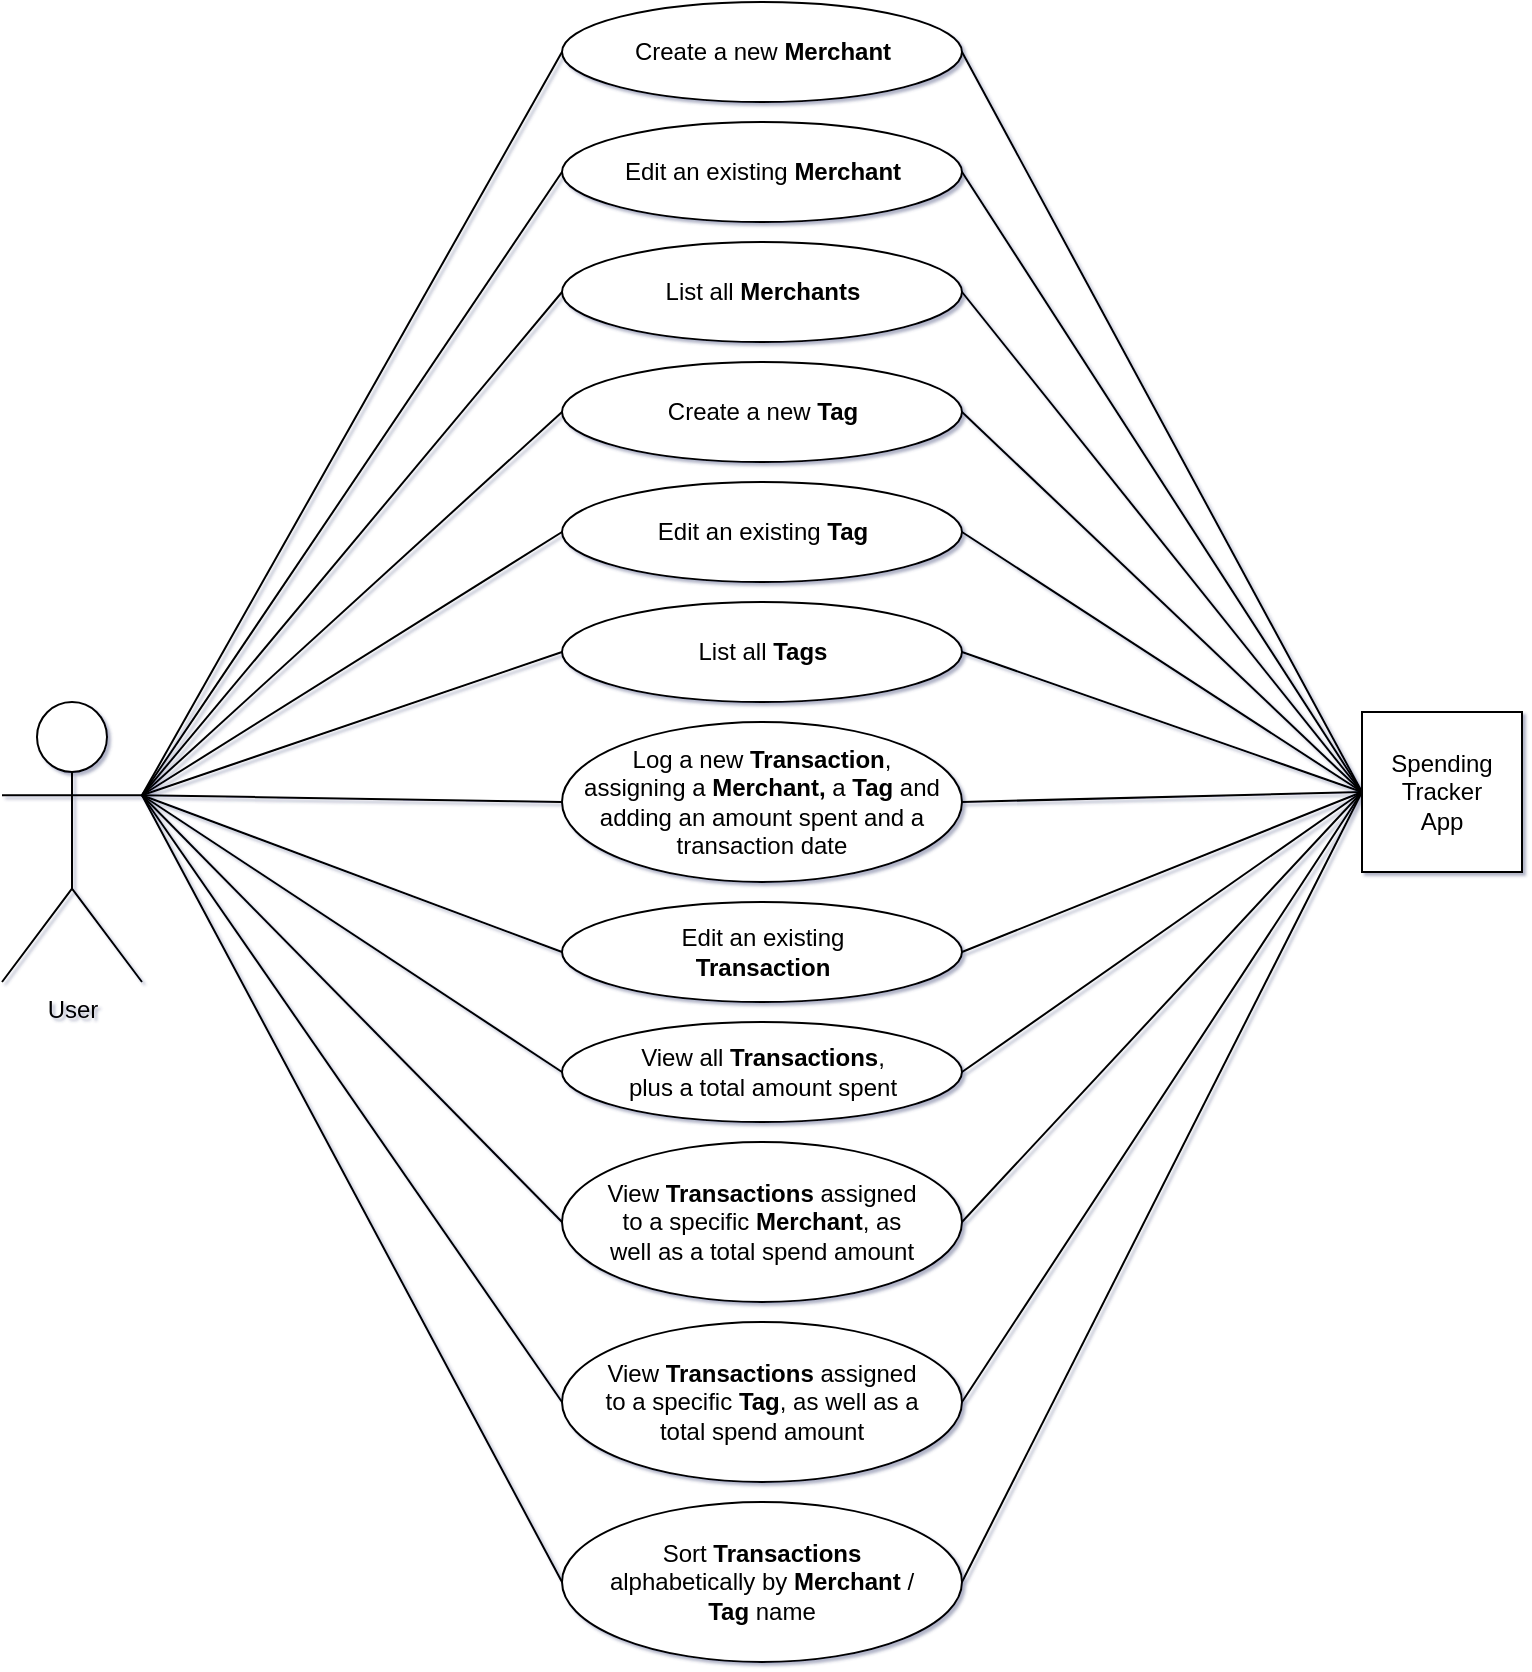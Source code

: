 <mxfile version="13.7.7" type="github">
  <diagram id="21InFQPrrHA33nDl3oOv" name="Page-1">
    <mxGraphModel dx="946" dy="542" grid="1" gridSize="10" guides="1" tooltips="1" connect="1" arrows="1" fold="1" page="1" pageScale="1" pageWidth="827" pageHeight="1169" background="none" math="0" shadow="1">
      <root>
        <mxCell id="0" />
        <mxCell id="1" parent="0" />
        <mxCell id="mGnhYhnjP5KmPgtmUMEQ-4" value="" style="ellipse;whiteSpace=wrap;html=1;" parent="1" vertex="1">
          <mxGeometry x="314" y="160" width="200" height="50" as="geometry" />
        </mxCell>
        <mxCell id="mGnhYhnjP5KmPgtmUMEQ-5" value="Create a new &lt;b&gt;Merchant&lt;/b&gt;" style="text;html=1;strokeColor=none;fillColor=none;align=center;verticalAlign=middle;whiteSpace=wrap;rounded=0;" parent="1" vertex="1">
          <mxGeometry x="341.5" y="165" width="145" height="40" as="geometry" />
        </mxCell>
        <mxCell id="mGnhYhnjP5KmPgtmUMEQ-7" value="" style="ellipse;whiteSpace=wrap;html=1;" parent="1" vertex="1">
          <mxGeometry x="314" y="340" width="200" height="50" as="geometry" />
        </mxCell>
        <mxCell id="mGnhYhnjP5KmPgtmUMEQ-8" value="Create a new &lt;b&gt;Tag&lt;/b&gt;" style="text;html=1;strokeColor=none;fillColor=none;align=center;verticalAlign=middle;whiteSpace=wrap;rounded=0;" parent="1" vertex="1">
          <mxGeometry x="341.5" y="345" width="145" height="40" as="geometry" />
        </mxCell>
        <mxCell id="mGnhYhnjP5KmPgtmUMEQ-9" value="" style="ellipse;whiteSpace=wrap;html=1;" parent="1" vertex="1">
          <mxGeometry x="314" y="220" width="200" height="50" as="geometry" />
        </mxCell>
        <mxCell id="mGnhYhnjP5KmPgtmUMEQ-10" value="Edit an existing &lt;b&gt;Merchant&lt;/b&gt;" style="text;html=1;strokeColor=none;fillColor=none;align=center;verticalAlign=middle;whiteSpace=wrap;rounded=0;" parent="1" vertex="1">
          <mxGeometry x="341.5" y="225" width="145" height="40" as="geometry" />
        </mxCell>
        <mxCell id="mGnhYhnjP5KmPgtmUMEQ-11" value="" style="ellipse;whiteSpace=wrap;html=1;" parent="1" vertex="1">
          <mxGeometry x="314" y="400" width="200" height="50" as="geometry" />
        </mxCell>
        <mxCell id="mGnhYhnjP5KmPgtmUMEQ-12" value="Edit an existing &lt;b&gt;Tag&lt;/b&gt;" style="text;html=1;strokeColor=none;fillColor=none;align=center;verticalAlign=middle;whiteSpace=wrap;rounded=0;" parent="1" vertex="1">
          <mxGeometry x="341.5" y="405" width="145" height="40" as="geometry" />
        </mxCell>
        <mxCell id="mGnhYhnjP5KmPgtmUMEQ-13" value="" style="ellipse;whiteSpace=wrap;html=1;" parent="1" vertex="1">
          <mxGeometry x="314" y="670" width="200" height="50" as="geometry" />
        </mxCell>
        <mxCell id="mGnhYhnjP5KmPgtmUMEQ-14" value="View all &lt;b&gt;Transactions&lt;/b&gt;, plus a total amount spent" style="text;html=1;strokeColor=none;fillColor=none;align=center;verticalAlign=middle;whiteSpace=wrap;rounded=0;" parent="1" vertex="1">
          <mxGeometry x="341.5" y="675" width="145" height="40" as="geometry" />
        </mxCell>
        <mxCell id="mGnhYhnjP5KmPgtmUMEQ-15" value="" style="ellipse;whiteSpace=wrap;html=1;" parent="1" vertex="1">
          <mxGeometry x="314" y="520" width="200" height="80" as="geometry" />
        </mxCell>
        <mxCell id="mGnhYhnjP5KmPgtmUMEQ-16" value="Log a new &lt;b&gt;Transaction&lt;/b&gt;, assigning a &lt;b&gt;Merchant,&lt;/b&gt;&amp;nbsp;a&amp;nbsp;&lt;b&gt;Tag&lt;/b&gt; and adding an amount spent and a transaction date" style="text;html=1;strokeColor=none;fillColor=none;align=center;verticalAlign=middle;whiteSpace=wrap;rounded=0;" parent="1" vertex="1">
          <mxGeometry x="324" y="540" width="180" height="40" as="geometry" />
        </mxCell>
        <mxCell id="mGnhYhnjP5KmPgtmUMEQ-17" value="" style="ellipse;whiteSpace=wrap;html=1;" parent="1" vertex="1">
          <mxGeometry x="314" y="730" width="200" height="80" as="geometry" />
        </mxCell>
        <mxCell id="mGnhYhnjP5KmPgtmUMEQ-18" value="View &lt;b&gt;Transactions&lt;/b&gt; assigned to a specific &lt;b&gt;Merchant&lt;/b&gt;, as well as a total spend amount" style="text;html=1;strokeColor=none;fillColor=none;align=center;verticalAlign=middle;whiteSpace=wrap;rounded=0;" parent="1" vertex="1">
          <mxGeometry x="334" y="750" width="160" height="40" as="geometry" />
        </mxCell>
        <mxCell id="mGnhYhnjP5KmPgtmUMEQ-20" value="" style="ellipse;whiteSpace=wrap;html=1;" parent="1" vertex="1">
          <mxGeometry x="314" y="820" width="200" height="80" as="geometry" />
        </mxCell>
        <mxCell id="mGnhYhnjP5KmPgtmUMEQ-21" value="View &lt;b&gt;Transactions&lt;/b&gt; assigned to a specific &lt;b&gt;Tag&lt;/b&gt;, as well as a total spend amount" style="text;html=1;strokeColor=none;fillColor=none;align=center;verticalAlign=middle;whiteSpace=wrap;rounded=0;" parent="1" vertex="1">
          <mxGeometry x="334" y="840" width="160" height="40" as="geometry" />
        </mxCell>
        <mxCell id="mGnhYhnjP5KmPgtmUMEQ-22" value="" style="ellipse;whiteSpace=wrap;html=1;" parent="1" vertex="1">
          <mxGeometry x="314" y="910" width="200" height="80" as="geometry" />
        </mxCell>
        <mxCell id="mGnhYhnjP5KmPgtmUMEQ-23" value="Sort &lt;b&gt;Transactions&lt;/b&gt; alphabetically by &lt;b&gt;Merchant&lt;/b&gt; / &lt;b&gt;Tag&lt;/b&gt; name" style="text;html=1;strokeColor=none;fillColor=none;align=center;verticalAlign=middle;whiteSpace=wrap;rounded=0;" parent="1" vertex="1">
          <mxGeometry x="334" y="930" width="160" height="40" as="geometry" />
        </mxCell>
        <mxCell id="wHaU4OHXkfwTbFJblGTH-1" style="rounded=0;orthogonalLoop=1;jettySize=auto;html=1;exitX=1;exitY=0.333;exitDx=0;exitDy=0;exitPerimeter=0;entryX=0;entryY=0.5;entryDx=0;entryDy=0;startArrow=none;startFill=0;endArrow=none;endFill=0;" parent="1" source="mGnhYhnjP5KmPgtmUMEQ-24" target="mGnhYhnjP5KmPgtmUMEQ-9" edge="1">
          <mxGeometry relative="1" as="geometry">
            <mxPoint x="284" y="320" as="targetPoint" />
          </mxGeometry>
        </mxCell>
        <mxCell id="wHaU4OHXkfwTbFJblGTH-2" style="edgeStyle=none;rounded=0;orthogonalLoop=1;jettySize=auto;html=1;exitX=1;exitY=0.333;exitDx=0;exitDy=0;exitPerimeter=0;entryX=0;entryY=0.5;entryDx=0;entryDy=0;startArrow=none;startFill=0;endArrow=none;endFill=0;" parent="1" source="mGnhYhnjP5KmPgtmUMEQ-24" target="mGnhYhnjP5KmPgtmUMEQ-7" edge="1">
          <mxGeometry relative="1" as="geometry" />
        </mxCell>
        <mxCell id="wHaU4OHXkfwTbFJblGTH-3" style="edgeStyle=none;rounded=0;orthogonalLoop=1;jettySize=auto;html=1;exitX=1;exitY=0.333;exitDx=0;exitDy=0;exitPerimeter=0;entryX=0;entryY=0.5;entryDx=0;entryDy=0;startArrow=none;startFill=0;endArrow=none;endFill=0;" parent="1" source="mGnhYhnjP5KmPgtmUMEQ-24" target="mGnhYhnjP5KmPgtmUMEQ-11" edge="1">
          <mxGeometry relative="1" as="geometry" />
        </mxCell>
        <mxCell id="wHaU4OHXkfwTbFJblGTH-4" style="edgeStyle=none;rounded=0;orthogonalLoop=1;jettySize=auto;html=1;exitX=1;exitY=0.333;exitDx=0;exitDy=0;exitPerimeter=0;entryX=0;entryY=0.5;entryDx=0;entryDy=0;startArrow=none;startFill=0;endArrow=none;endFill=0;" parent="1" source="mGnhYhnjP5KmPgtmUMEQ-24" target="mGnhYhnjP5KmPgtmUMEQ-15" edge="1">
          <mxGeometry relative="1" as="geometry" />
        </mxCell>
        <mxCell id="wHaU4OHXkfwTbFJblGTH-5" style="edgeStyle=none;rounded=0;orthogonalLoop=1;jettySize=auto;html=1;exitX=1;exitY=0.333;exitDx=0;exitDy=0;exitPerimeter=0;entryX=0;entryY=0.5;entryDx=0;entryDy=0;startArrow=none;startFill=0;endArrow=none;endFill=0;" parent="1" source="mGnhYhnjP5KmPgtmUMEQ-24" target="mGnhYhnjP5KmPgtmUMEQ-13" edge="1">
          <mxGeometry relative="1" as="geometry" />
        </mxCell>
        <mxCell id="wHaU4OHXkfwTbFJblGTH-6" style="edgeStyle=none;rounded=0;orthogonalLoop=1;jettySize=auto;html=1;exitX=1;exitY=0.333;exitDx=0;exitDy=0;exitPerimeter=0;entryX=0;entryY=0.5;entryDx=0;entryDy=0;startArrow=none;startFill=0;endArrow=none;endFill=0;" parent="1" source="mGnhYhnjP5KmPgtmUMEQ-24" target="mGnhYhnjP5KmPgtmUMEQ-17" edge="1">
          <mxGeometry relative="1" as="geometry" />
        </mxCell>
        <mxCell id="wHaU4OHXkfwTbFJblGTH-7" style="edgeStyle=none;rounded=0;orthogonalLoop=1;jettySize=auto;html=1;exitX=1;exitY=0.333;exitDx=0;exitDy=0;exitPerimeter=0;entryX=0;entryY=0.5;entryDx=0;entryDy=0;startArrow=none;startFill=0;endArrow=none;endFill=0;" parent="1" source="mGnhYhnjP5KmPgtmUMEQ-24" target="mGnhYhnjP5KmPgtmUMEQ-20" edge="1">
          <mxGeometry relative="1" as="geometry" />
        </mxCell>
        <mxCell id="wHaU4OHXkfwTbFJblGTH-8" style="edgeStyle=none;rounded=0;orthogonalLoop=1;jettySize=auto;html=1;exitX=1;exitY=0.333;exitDx=0;exitDy=0;exitPerimeter=0;entryX=0;entryY=0.5;entryDx=0;entryDy=0;startArrow=none;startFill=0;endArrow=none;endFill=0;" parent="1" source="mGnhYhnjP5KmPgtmUMEQ-24" target="mGnhYhnjP5KmPgtmUMEQ-22" edge="1">
          <mxGeometry relative="1" as="geometry" />
        </mxCell>
        <mxCell id="wHaU4OHXkfwTbFJblGTH-12" style="edgeStyle=none;rounded=0;orthogonalLoop=1;jettySize=auto;html=1;exitX=1;exitY=0.333;exitDx=0;exitDy=0;exitPerimeter=0;startArrow=none;startFill=0;endArrow=none;endFill=0;entryX=0;entryY=0.5;entryDx=0;entryDy=0;" parent="1" source="mGnhYhnjP5KmPgtmUMEQ-24" target="mGnhYhnjP5KmPgtmUMEQ-4" edge="1">
          <mxGeometry relative="1" as="geometry" />
        </mxCell>
        <mxCell id="wHaU4OHXkfwTbFJblGTH-24" style="edgeStyle=none;rounded=0;orthogonalLoop=1;jettySize=auto;html=1;exitX=1;exitY=0.333;exitDx=0;exitDy=0;exitPerimeter=0;entryX=0;entryY=0.5;entryDx=0;entryDy=0;startArrow=none;startFill=0;endArrow=none;endFill=0;" parent="1" source="mGnhYhnjP5KmPgtmUMEQ-24" target="wHaU4OHXkfwTbFJblGTH-21" edge="1">
          <mxGeometry relative="1" as="geometry" />
        </mxCell>
        <mxCell id="wHaU4OHXkfwTbFJblGTH-28" style="edgeStyle=none;rounded=0;orthogonalLoop=1;jettySize=auto;html=1;exitX=1;exitY=0.333;exitDx=0;exitDy=0;exitPerimeter=0;startArrow=none;startFill=0;endArrow=none;endFill=0;entryX=0;entryY=0.5;entryDx=0;entryDy=0;" parent="1" source="mGnhYhnjP5KmPgtmUMEQ-24" target="wHaU4OHXkfwTbFJblGTH-25" edge="1">
          <mxGeometry relative="1" as="geometry">
            <mxPoint x="294" y="330" as="targetPoint" />
          </mxGeometry>
        </mxCell>
        <mxCell id="wHaU4OHXkfwTbFJblGTH-32" style="edgeStyle=none;rounded=0;orthogonalLoop=1;jettySize=auto;html=1;exitX=1;exitY=0.333;exitDx=0;exitDy=0;exitPerimeter=0;entryX=0;entryY=0.5;entryDx=0;entryDy=0;startArrow=none;startFill=0;endArrow=none;endFill=0;" parent="1" source="mGnhYhnjP5KmPgtmUMEQ-24" target="wHaU4OHXkfwTbFJblGTH-29" edge="1">
          <mxGeometry relative="1" as="geometry" />
        </mxCell>
        <mxCell id="mGnhYhnjP5KmPgtmUMEQ-24" value="User" style="shape=umlActor;verticalLabelPosition=bottom;verticalAlign=top;html=1;outlineConnect=0;" parent="1" vertex="1">
          <mxGeometry x="34" y="510" width="70" height="140" as="geometry" />
        </mxCell>
        <mxCell id="wHaU4OHXkfwTbFJblGTH-11" style="edgeStyle=none;rounded=0;orthogonalLoop=1;jettySize=auto;html=1;exitX=0;exitY=0.5;exitDx=0;exitDy=0;startArrow=none;startFill=0;endArrow=none;endFill=0;entryX=1;entryY=0.5;entryDx=0;entryDy=0;" parent="1" source="wHaU4OHXkfwTbFJblGTH-9" target="mGnhYhnjP5KmPgtmUMEQ-4" edge="1">
          <mxGeometry relative="1" as="geometry">
            <mxPoint x="534" y="310" as="targetPoint" />
          </mxGeometry>
        </mxCell>
        <mxCell id="wHaU4OHXkfwTbFJblGTH-13" style="edgeStyle=none;rounded=0;orthogonalLoop=1;jettySize=auto;html=1;exitX=0;exitY=0.5;exitDx=0;exitDy=0;entryX=1;entryY=0.5;entryDx=0;entryDy=0;startArrow=none;startFill=0;endArrow=none;endFill=0;" parent="1" source="wHaU4OHXkfwTbFJblGTH-9" target="mGnhYhnjP5KmPgtmUMEQ-9" edge="1">
          <mxGeometry relative="1" as="geometry" />
        </mxCell>
        <mxCell id="wHaU4OHXkfwTbFJblGTH-14" style="edgeStyle=none;rounded=0;orthogonalLoop=1;jettySize=auto;html=1;exitX=0;exitY=0.5;exitDx=0;exitDy=0;entryX=1;entryY=0.5;entryDx=0;entryDy=0;startArrow=none;startFill=0;endArrow=none;endFill=0;" parent="1" source="wHaU4OHXkfwTbFJblGTH-9" target="mGnhYhnjP5KmPgtmUMEQ-7" edge="1">
          <mxGeometry relative="1" as="geometry" />
        </mxCell>
        <mxCell id="wHaU4OHXkfwTbFJblGTH-15" style="edgeStyle=none;rounded=0;orthogonalLoop=1;jettySize=auto;html=1;exitX=0;exitY=0.5;exitDx=0;exitDy=0;entryX=1;entryY=0.5;entryDx=0;entryDy=0;startArrow=none;startFill=0;endArrow=none;endFill=0;" parent="1" source="wHaU4OHXkfwTbFJblGTH-9" target="mGnhYhnjP5KmPgtmUMEQ-11" edge="1">
          <mxGeometry relative="1" as="geometry" />
        </mxCell>
        <mxCell id="wHaU4OHXkfwTbFJblGTH-16" style="edgeStyle=none;rounded=0;orthogonalLoop=1;jettySize=auto;html=1;exitX=0;exitY=0.5;exitDx=0;exitDy=0;entryX=1;entryY=0.5;entryDx=0;entryDy=0;startArrow=none;startFill=0;endArrow=none;endFill=0;" parent="1" source="wHaU4OHXkfwTbFJblGTH-9" target="mGnhYhnjP5KmPgtmUMEQ-15" edge="1">
          <mxGeometry relative="1" as="geometry" />
        </mxCell>
        <mxCell id="wHaU4OHXkfwTbFJblGTH-17" style="edgeStyle=none;rounded=0;orthogonalLoop=1;jettySize=auto;html=1;exitX=0;exitY=0.5;exitDx=0;exitDy=0;entryX=1;entryY=0.5;entryDx=0;entryDy=0;startArrow=none;startFill=0;endArrow=none;endFill=0;" parent="1" source="wHaU4OHXkfwTbFJblGTH-9" target="mGnhYhnjP5KmPgtmUMEQ-13" edge="1">
          <mxGeometry relative="1" as="geometry" />
        </mxCell>
        <mxCell id="wHaU4OHXkfwTbFJblGTH-18" style="edgeStyle=none;rounded=0;orthogonalLoop=1;jettySize=auto;html=1;exitX=0;exitY=0.5;exitDx=0;exitDy=0;entryX=1;entryY=0.5;entryDx=0;entryDy=0;startArrow=none;startFill=0;endArrow=none;endFill=0;" parent="1" source="wHaU4OHXkfwTbFJblGTH-9" target="mGnhYhnjP5KmPgtmUMEQ-17" edge="1">
          <mxGeometry relative="1" as="geometry" />
        </mxCell>
        <mxCell id="wHaU4OHXkfwTbFJblGTH-19" style="edgeStyle=none;rounded=0;orthogonalLoop=1;jettySize=auto;html=1;exitX=0;exitY=0.5;exitDx=0;exitDy=0;entryX=1;entryY=0.5;entryDx=0;entryDy=0;startArrow=none;startFill=0;endArrow=none;endFill=0;" parent="1" source="wHaU4OHXkfwTbFJblGTH-9" target="mGnhYhnjP5KmPgtmUMEQ-20" edge="1">
          <mxGeometry relative="1" as="geometry" />
        </mxCell>
        <mxCell id="wHaU4OHXkfwTbFJblGTH-20" style="edgeStyle=none;rounded=0;orthogonalLoop=1;jettySize=auto;html=1;exitX=0;exitY=0.5;exitDx=0;exitDy=0;entryX=1;entryY=0.5;entryDx=0;entryDy=0;startArrow=none;startFill=0;endArrow=none;endFill=0;" parent="1" source="wHaU4OHXkfwTbFJblGTH-9" target="mGnhYhnjP5KmPgtmUMEQ-22" edge="1">
          <mxGeometry relative="1" as="geometry" />
        </mxCell>
        <mxCell id="wHaU4OHXkfwTbFJblGTH-23" style="edgeStyle=none;rounded=0;orthogonalLoop=1;jettySize=auto;html=1;exitX=0;exitY=0.5;exitDx=0;exitDy=0;entryX=1;entryY=0.5;entryDx=0;entryDy=0;startArrow=none;startFill=0;endArrow=none;endFill=0;" parent="1" source="wHaU4OHXkfwTbFJblGTH-9" target="wHaU4OHXkfwTbFJblGTH-21" edge="1">
          <mxGeometry relative="1" as="geometry" />
        </mxCell>
        <mxCell id="wHaU4OHXkfwTbFJblGTH-27" style="edgeStyle=none;rounded=0;orthogonalLoop=1;jettySize=auto;html=1;exitX=0;exitY=0.5;exitDx=0;exitDy=0;entryX=1;entryY=0.5;entryDx=0;entryDy=0;startArrow=none;startFill=0;endArrow=none;endFill=0;" parent="1" source="wHaU4OHXkfwTbFJblGTH-9" target="wHaU4OHXkfwTbFJblGTH-25" edge="1">
          <mxGeometry relative="1" as="geometry" />
        </mxCell>
        <mxCell id="wHaU4OHXkfwTbFJblGTH-31" style="edgeStyle=none;rounded=0;orthogonalLoop=1;jettySize=auto;html=1;exitX=0;exitY=0.5;exitDx=0;exitDy=0;entryX=1;entryY=0.5;entryDx=0;entryDy=0;startArrow=none;startFill=0;endArrow=none;endFill=0;" parent="1" source="wHaU4OHXkfwTbFJblGTH-9" target="wHaU4OHXkfwTbFJblGTH-29" edge="1">
          <mxGeometry relative="1" as="geometry" />
        </mxCell>
        <mxCell id="wHaU4OHXkfwTbFJblGTH-9" value="" style="whiteSpace=wrap;html=1;aspect=fixed;" parent="1" vertex="1">
          <mxGeometry x="714" y="515" width="80" height="80" as="geometry" />
        </mxCell>
        <mxCell id="wHaU4OHXkfwTbFJblGTH-10" value="Spending Tracker App" style="text;html=1;strokeColor=none;fillColor=none;align=center;verticalAlign=middle;whiteSpace=wrap;rounded=0;" parent="1" vertex="1">
          <mxGeometry x="724" y="520" width="60" height="70" as="geometry" />
        </mxCell>
        <mxCell id="wHaU4OHXkfwTbFJblGTH-21" value="" style="ellipse;whiteSpace=wrap;html=1;" parent="1" vertex="1">
          <mxGeometry x="314" y="610" width="200" height="50" as="geometry" />
        </mxCell>
        <mxCell id="wHaU4OHXkfwTbFJblGTH-22" value="Edit an existing &lt;b&gt;Transaction&lt;/b&gt;" style="text;html=1;strokeColor=none;fillColor=none;align=center;verticalAlign=middle;whiteSpace=wrap;rounded=0;" parent="1" vertex="1">
          <mxGeometry x="341.5" y="615" width="145" height="40" as="geometry" />
        </mxCell>
        <mxCell id="wHaU4OHXkfwTbFJblGTH-25" value="" style="ellipse;whiteSpace=wrap;html=1;" parent="1" vertex="1">
          <mxGeometry x="314" y="280" width="200" height="50" as="geometry" />
        </mxCell>
        <mxCell id="wHaU4OHXkfwTbFJblGTH-26" value="List all &lt;b&gt;Merchants&lt;/b&gt;" style="text;html=1;strokeColor=none;fillColor=none;align=center;verticalAlign=middle;whiteSpace=wrap;rounded=0;" parent="1" vertex="1">
          <mxGeometry x="341.5" y="285" width="145" height="40" as="geometry" />
        </mxCell>
        <mxCell id="wHaU4OHXkfwTbFJblGTH-29" value="" style="ellipse;whiteSpace=wrap;html=1;" parent="1" vertex="1">
          <mxGeometry x="314" y="460" width="200" height="50" as="geometry" />
        </mxCell>
        <mxCell id="wHaU4OHXkfwTbFJblGTH-30" value="List all &lt;b&gt;Tags&lt;/b&gt;" style="text;html=1;strokeColor=none;fillColor=none;align=center;verticalAlign=middle;whiteSpace=wrap;rounded=0;" parent="1" vertex="1">
          <mxGeometry x="341.5" y="465" width="145" height="40" as="geometry" />
        </mxCell>
      </root>
    </mxGraphModel>
  </diagram>
</mxfile>
